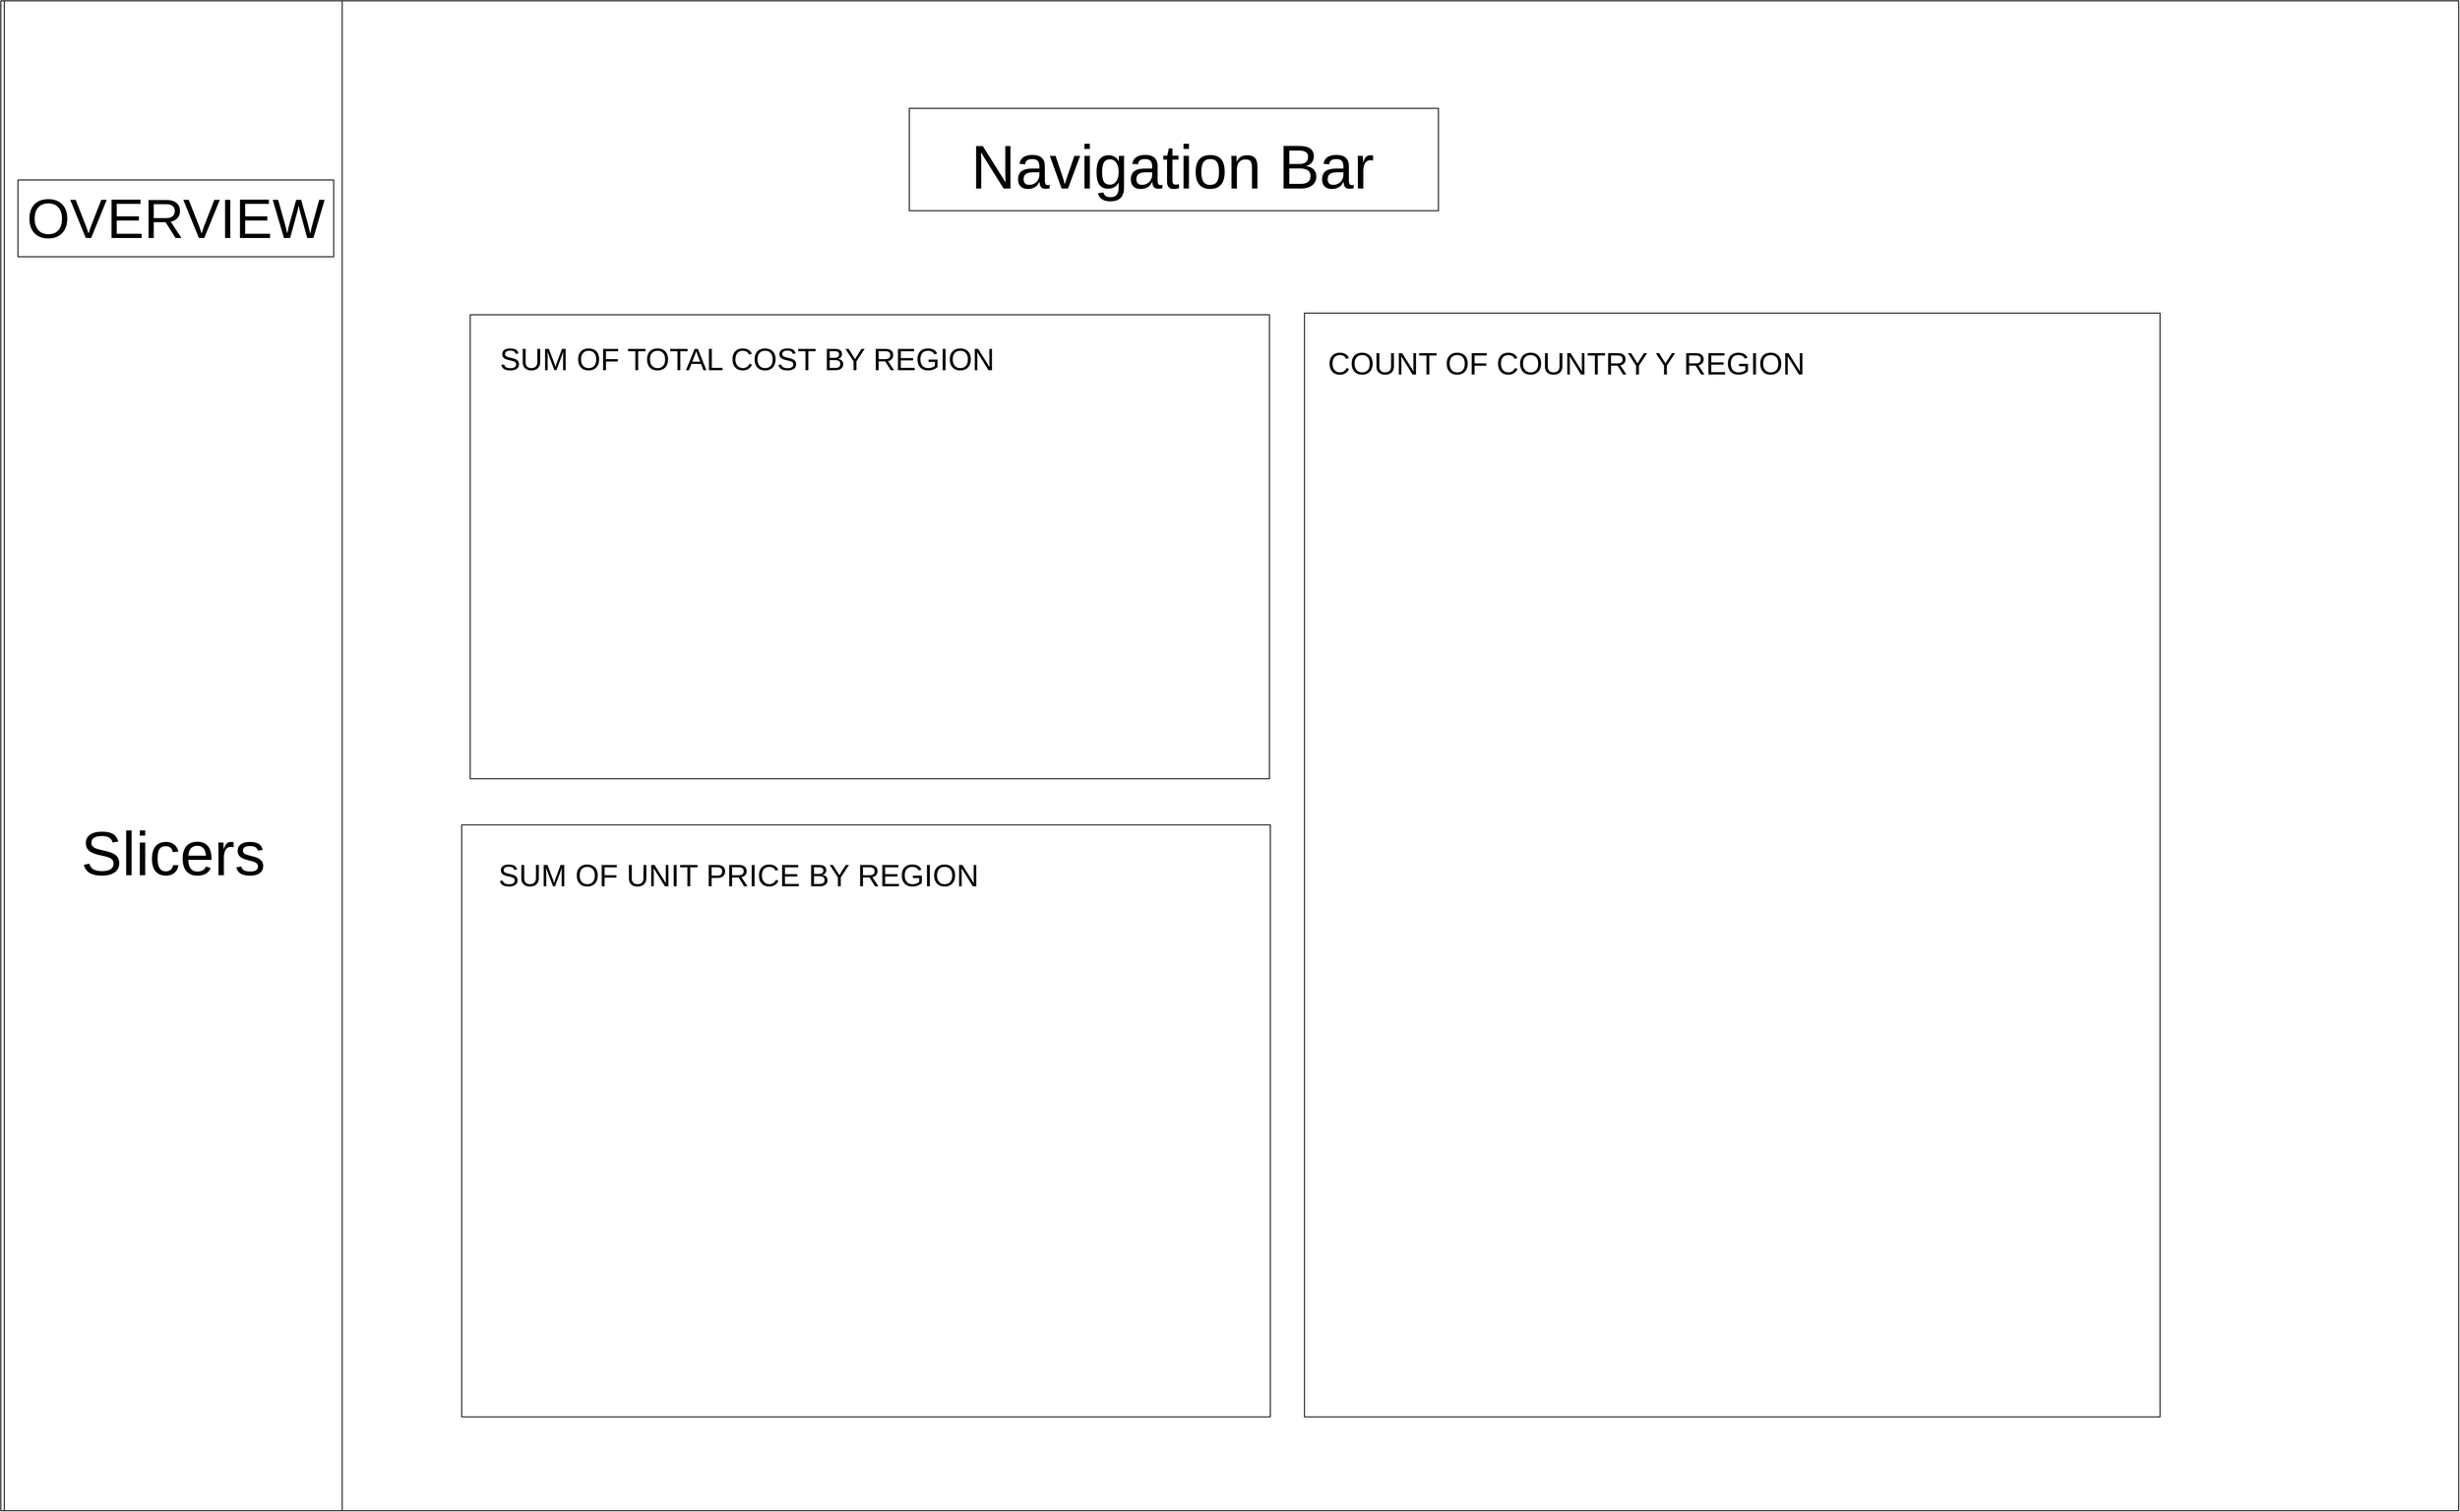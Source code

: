 <mxfile version="21.2.3" type="github" pages="4">
  <diagram name="Page-1" id="shxLxDpF6aS1rx0WZMZi">
    <mxGraphModel dx="4144" dy="2268" grid="1" gridSize="10" guides="1" tooltips="1" connect="1" arrows="1" fold="1" page="1" pageScale="1" pageWidth="1600" pageHeight="900" math="0" shadow="0">
      <root>
        <mxCell id="0" />
        <mxCell id="1" parent="0" />
        <mxCell id="ck3g-tB0TR1gMbrUt91q-1" value="" style="rounded=0;whiteSpace=wrap;html=1;" vertex="1" parent="1">
          <mxGeometry x="90" width="2880" height="1770" as="geometry" />
        </mxCell>
        <mxCell id="ck3g-tB0TR1gMbrUt91q-2" value="" style="rounded=0;whiteSpace=wrap;html=1;" vertex="1" parent="1">
          <mxGeometry x="94" width="396" height="1770" as="geometry" />
        </mxCell>
        <mxCell id="ck3g-tB0TR1gMbrUt91q-3" value="" style="rounded=0;whiteSpace=wrap;html=1;" vertex="1" parent="1">
          <mxGeometry x="640" y="368" width="936.5" height="544" as="geometry" />
        </mxCell>
        <mxCell id="ck3g-tB0TR1gMbrUt91q-4" value="" style="rounded=0;whiteSpace=wrap;html=1;" vertex="1" parent="1">
          <mxGeometry x="1154.5" y="126" width="620" height="120" as="geometry" />
        </mxCell>
        <mxCell id="ck3g-tB0TR1gMbrUt91q-5" value="&lt;span style=&quot;font-size: 72px;&quot;&gt;Slicers&lt;/span&gt;" style="text;html=1;strokeColor=none;fillColor=none;align=center;verticalAlign=middle;whiteSpace=wrap;rounded=0;" vertex="1" parent="1">
          <mxGeometry x="142" y="790" width="300" height="420" as="geometry" />
        </mxCell>
        <mxCell id="ck3g-tB0TR1gMbrUt91q-6" value="&lt;font style=&quot;font-size: 72px;&quot;&gt;Navigation&amp;nbsp;Bar&lt;br&gt;&lt;/font&gt;" style="text;html=1;strokeColor=none;fillColor=none;align=center;verticalAlign=middle;whiteSpace=wrap;rounded=0;" vertex="1" parent="1">
          <mxGeometry x="1192.5" y="40" width="540" height="310" as="geometry" />
        </mxCell>
        <mxCell id="ck3g-tB0TR1gMbrUt91q-7" value="&lt;font style=&quot;font-size: 36px;&quot;&gt;SUM OF TOTAL COST BY REGION&lt;/font&gt;" style="text;html=1;strokeColor=none;fillColor=none;align=center;verticalAlign=middle;whiteSpace=wrap;rounded=0;" vertex="1" parent="1">
          <mxGeometry x="600" y="200" width="729" height="440" as="geometry" />
        </mxCell>
        <mxCell id="ck3g-tB0TR1gMbrUt91q-8" value="" style="rounded=0;whiteSpace=wrap;html=1;" vertex="1" parent="1">
          <mxGeometry x="630" y="966" width="947.5" height="694" as="geometry" />
        </mxCell>
        <mxCell id="ck3g-tB0TR1gMbrUt91q-9" value="" style="rounded=0;whiteSpace=wrap;html=1;" vertex="1" parent="1">
          <mxGeometry x="1617.5" y="366" width="1002.5" height="1294" as="geometry" />
        </mxCell>
        <mxCell id="ck3g-tB0TR1gMbrUt91q-10" value="&lt;font style=&quot;font-size: 36px;&quot;&gt;COUNT OF COUNTRY Y REGION&lt;/font&gt;" style="text;html=1;strokeColor=none;fillColor=none;align=center;verticalAlign=middle;whiteSpace=wrap;rounded=0;" vertex="1" parent="1">
          <mxGeometry x="1560" y="210" width="729" height="430" as="geometry" />
        </mxCell>
        <mxCell id="ck3g-tB0TR1gMbrUt91q-11" value="&lt;font style=&quot;font-size: 36px;&quot;&gt;SUM OF UNIT PRICE BY REGION&lt;/font&gt;" style="text;html=1;strokeColor=none;fillColor=none;align=center;verticalAlign=middle;whiteSpace=wrap;rounded=0;" vertex="1" parent="1">
          <mxGeometry x="590" y="810" width="729" height="430" as="geometry" />
        </mxCell>
        <mxCell id="ck3g-tB0TR1gMbrUt91q-12" value="&lt;font style=&quot;font-size: 65px;&quot;&gt;OVERVIEW&lt;/font&gt;" style="rounded=0;whiteSpace=wrap;html=1;" vertex="1" parent="1">
          <mxGeometry x="110" y="210" width="370" height="90" as="geometry" />
        </mxCell>
      </root>
    </mxGraphModel>
  </diagram>
  <diagram id="wn2GZ2wXl6I2iBpBpi5Q" name="Page-2">
    <mxGraphModel dx="4144" dy="2268" grid="1" gridSize="10" guides="1" tooltips="1" connect="1" arrows="1" fold="1" page="1" pageScale="1" pageWidth="1600" pageHeight="900" math="0" shadow="0">
      <root>
        <mxCell id="0" />
        <mxCell id="1" parent="0" />
        <mxCell id="IYCyodOPx46WVCu3M2G2-2" value="" style="rounded=0;whiteSpace=wrap;html=1;" parent="1" vertex="1">
          <mxGeometry x="90" width="2880" height="1770" as="geometry" />
        </mxCell>
        <mxCell id="IYCyodOPx46WVCu3M2G2-3" value="" style="rounded=0;whiteSpace=wrap;html=1;" parent="1" vertex="1">
          <mxGeometry x="94" width="396" height="1770" as="geometry" />
        </mxCell>
        <mxCell id="IYCyodOPx46WVCu3M2G2-6" value="" style="rounded=0;whiteSpace=wrap;html=1;" parent="1" vertex="1">
          <mxGeometry x="640" y="368" width="936.5" height="544" as="geometry" />
        </mxCell>
        <mxCell id="IYCyodOPx46WVCu3M2G2-8" value="" style="rounded=0;whiteSpace=wrap;html=1;" parent="1" vertex="1">
          <mxGeometry x="1154.5" y="126" width="620" height="120" as="geometry" />
        </mxCell>
        <mxCell id="IYCyodOPx46WVCu3M2G2-9" value="&lt;span style=&quot;font-size: 72px;&quot;&gt;Slicers&lt;/span&gt;" style="text;html=1;strokeColor=none;fillColor=none;align=center;verticalAlign=middle;whiteSpace=wrap;rounded=0;" parent="1" vertex="1">
          <mxGeometry x="142" y="790" width="300" height="420" as="geometry" />
        </mxCell>
        <mxCell id="IYCyodOPx46WVCu3M2G2-10" value="&lt;font style=&quot;font-size: 72px;&quot;&gt;Navigation&amp;nbsp;Bar&lt;br&gt;&lt;/font&gt;" style="text;html=1;strokeColor=none;fillColor=none;align=center;verticalAlign=middle;whiteSpace=wrap;rounded=0;" parent="1" vertex="1">
          <mxGeometry x="1192.5" y="40" width="540" height="310" as="geometry" />
        </mxCell>
        <mxCell id="IYCyodOPx46WVCu3M2G2-11" value="&lt;font style=&quot;font-size: 36px;&quot;&gt;SUM OF TOTAL PROFIT&lt;/font&gt;" style="text;html=1;strokeColor=none;fillColor=none;align=center;verticalAlign=middle;whiteSpace=wrap;rounded=0;" parent="1" vertex="1">
          <mxGeometry x="540" y="205" width="729" height="440" as="geometry" />
        </mxCell>
        <mxCell id="zaTAto3qaK4FjuRli_af-12" value="" style="rounded=0;whiteSpace=wrap;html=1;" parent="1" vertex="1">
          <mxGeometry x="630" y="966" width="947.5" height="694" as="geometry" />
        </mxCell>
        <mxCell id="zaTAto3qaK4FjuRli_af-13" value="" style="rounded=0;whiteSpace=wrap;html=1;" parent="1" vertex="1">
          <mxGeometry x="1617.5" y="366" width="1002.5" height="544" as="geometry" />
        </mxCell>
        <mxCell id="c5eKRNtTt4P1NRR4ljIf-1" value="&lt;font style=&quot;font-size: 36px;&quot;&gt;NET PROFIT MARGIN&lt;/font&gt;" style="text;html=1;strokeColor=none;fillColor=none;align=center;verticalAlign=middle;whiteSpace=wrap;rounded=0;" parent="1" vertex="1">
          <mxGeometry x="1480" y="205" width="729" height="430" as="geometry" />
        </mxCell>
        <mxCell id="c5eKRNtTt4P1NRR4ljIf-2" value="&lt;font style=&quot;font-size: 36px;&quot;&gt;TOP 5 ITEM TYPES BY TOTAL PROFIT&lt;/font&gt;" style="text;html=1;strokeColor=none;fillColor=none;align=center;verticalAlign=middle;whiteSpace=wrap;rounded=0;" parent="1" vertex="1">
          <mxGeometry x="650" y="800" width="729" height="430" as="geometry" />
        </mxCell>
        <mxCell id="RwxaDe4NsNvuqcjUhcS7-1" value="&lt;font style=&quot;font-size: 72px;&quot;&gt;PROFIT&lt;/font&gt;" style="rounded=0;whiteSpace=wrap;html=1;" vertex="1" parent="1">
          <mxGeometry x="110" y="200" width="360" height="100" as="geometry" />
        </mxCell>
        <mxCell id="RwxaDe4NsNvuqcjUhcS7-2" value="" style="rounded=0;whiteSpace=wrap;html=1;" vertex="1" parent="1">
          <mxGeometry x="1617.5" y="966" width="1002.5" height="694" as="geometry" />
        </mxCell>
        <mxCell id="RwxaDe4NsNvuqcjUhcS7-3" value="&lt;font style=&quot;font-size: 36px;&quot;&gt;SUM OF TOTAL PROFIT BY REGION&lt;/font&gt;" style="text;html=1;strokeColor=none;fillColor=none;align=center;verticalAlign=middle;whiteSpace=wrap;rounded=0;" vertex="1" parent="1">
          <mxGeometry x="1610" y="790" width="729" height="430" as="geometry" />
        </mxCell>
      </root>
    </mxGraphModel>
  </diagram>
  <diagram id="bsxktoUgCdkuBMw2_PS_" name="Page-3">
    <mxGraphModel dx="3453" dy="1890" grid="1" gridSize="10" guides="1" tooltips="1" connect="1" arrows="1" fold="1" page="1" pageScale="1" pageWidth="1600" pageHeight="900" math="0" shadow="0">
      <root>
        <mxCell id="0" />
        <mxCell id="1" parent="0" />
        <mxCell id="mZUjIEl6dzacGEO06mt5-1" value="" style="rounded=0;whiteSpace=wrap;html=1;" vertex="1" parent="1">
          <mxGeometry x="90" width="2880" height="1770" as="geometry" />
        </mxCell>
        <mxCell id="mZUjIEl6dzacGEO06mt5-2" value="" style="rounded=0;whiteSpace=wrap;html=1;" vertex="1" parent="1">
          <mxGeometry x="94" width="396" height="1770" as="geometry" />
        </mxCell>
        <mxCell id="mZUjIEl6dzacGEO06mt5-3" value="" style="rounded=0;whiteSpace=wrap;html=1;" vertex="1" parent="1">
          <mxGeometry x="640" y="368" width="680" height="544" as="geometry" />
        </mxCell>
        <mxCell id="mZUjIEl6dzacGEO06mt5-4" value="" style="rounded=0;whiteSpace=wrap;html=1;" vertex="1" parent="1">
          <mxGeometry x="1154.5" y="126" width="620" height="120" as="geometry" />
        </mxCell>
        <mxCell id="mZUjIEl6dzacGEO06mt5-5" value="&lt;span style=&quot;font-size: 72px;&quot;&gt;Slicers&lt;/span&gt;" style="text;html=1;strokeColor=none;fillColor=none;align=center;verticalAlign=middle;whiteSpace=wrap;rounded=0;" vertex="1" parent="1">
          <mxGeometry x="142" y="790" width="300" height="420" as="geometry" />
        </mxCell>
        <mxCell id="mZUjIEl6dzacGEO06mt5-6" value="&lt;font style=&quot;font-size: 72px;&quot;&gt;Navigation&amp;nbsp;Bar&lt;br&gt;&lt;/font&gt;" style="text;html=1;strokeColor=none;fillColor=none;align=center;verticalAlign=middle;whiteSpace=wrap;rounded=0;" vertex="1" parent="1">
          <mxGeometry x="1192.5" y="40" width="540" height="310" as="geometry" />
        </mxCell>
        <mxCell id="mZUjIEl6dzacGEO06mt5-7" value="&lt;font style=&quot;font-size: 36px;&quot;&gt;SUM OF UNITS SOLD&lt;/font&gt;" style="text;html=1;strokeColor=none;fillColor=none;align=center;verticalAlign=middle;whiteSpace=wrap;rounded=0;" vertex="1" parent="1">
          <mxGeometry x="540" y="205" width="729" height="440" as="geometry" />
        </mxCell>
        <mxCell id="mZUjIEl6dzacGEO06mt5-8" value="" style="rounded=0;whiteSpace=wrap;html=1;" vertex="1" parent="1">
          <mxGeometry x="630" y="966" width="1130" height="694" as="geometry" />
        </mxCell>
        <mxCell id="mZUjIEl6dzacGEO06mt5-9" value="" style="rounded=0;whiteSpace=wrap;html=1;" vertex="1" parent="1">
          <mxGeometry x="1350" y="366" width="1270" height="544" as="geometry" />
        </mxCell>
        <mxCell id="mZUjIEl6dzacGEO06mt5-10" value="&lt;font style=&quot;font-size: 36px;&quot;&gt;TOP 5 COUNTRIES BY UNITS SOLD&lt;/font&gt;" style="text;html=1;strokeColor=none;fillColor=none;align=center;verticalAlign=middle;whiteSpace=wrap;rounded=0;" vertex="1" parent="1">
          <mxGeometry x="1480" y="205" width="729" height="430" as="geometry" />
        </mxCell>
        <mxCell id="mZUjIEl6dzacGEO06mt5-11" value="&lt;font style=&quot;font-size: 36px;&quot;&gt;TOP 5 ITEM TYPES BY SALES&lt;/font&gt;" style="text;html=1;strokeColor=none;fillColor=none;align=center;verticalAlign=middle;whiteSpace=wrap;rounded=0;" vertex="1" parent="1">
          <mxGeometry x="650" y="800" width="729" height="430" as="geometry" />
        </mxCell>
        <mxCell id="mZUjIEl6dzacGEO06mt5-12" value="&lt;font style=&quot;font-size: 72px;&quot;&gt;SALES&lt;/font&gt;" style="rounded=0;whiteSpace=wrap;html=1;" vertex="1" parent="1">
          <mxGeometry x="110" y="200" width="360" height="100" as="geometry" />
        </mxCell>
        <mxCell id="mZUjIEl6dzacGEO06mt5-13" value="" style="rounded=0;whiteSpace=wrap;html=1;" vertex="1" parent="1">
          <mxGeometry x="1790" y="966" width="830" height="694" as="geometry" />
        </mxCell>
        <mxCell id="mZUjIEl6dzacGEO06mt5-14" value="&lt;font style=&quot;font-size: 36px;&quot;&gt;SUM OF UNITS SOLD BY SALES CHANNEL&lt;/font&gt;" style="text;html=1;strokeColor=none;fillColor=none;align=center;verticalAlign=middle;whiteSpace=wrap;rounded=0;" vertex="1" parent="1">
          <mxGeometry x="1750" y="820" width="729" height="430" as="geometry" />
        </mxCell>
      </root>
    </mxGraphModel>
  </diagram>
  <diagram id="_Z2D7w7XpZNX1gvM3iQr" name="Page-4">
    <mxGraphModel dx="4144" dy="2268" grid="1" gridSize="10" guides="1" tooltips="1" connect="1" arrows="1" fold="1" page="1" pageScale="1" pageWidth="1600" pageHeight="900" math="0" shadow="0">
      <root>
        <mxCell id="0" />
        <mxCell id="1" parent="0" />
        <mxCell id="gY0Yvi80cwIZrNA5qvy5-1" value="" style="rounded=0;whiteSpace=wrap;html=1;" vertex="1" parent="1">
          <mxGeometry x="90" width="2880" height="1770" as="geometry" />
        </mxCell>
        <mxCell id="gY0Yvi80cwIZrNA5qvy5-2" value="" style="rounded=0;whiteSpace=wrap;html=1;" vertex="1" parent="1">
          <mxGeometry x="94" width="396" height="1770" as="geometry" />
        </mxCell>
        <mxCell id="gY0Yvi80cwIZrNA5qvy5-3" value="" style="rounded=0;whiteSpace=wrap;html=1;" vertex="1" parent="1">
          <mxGeometry x="640" y="368" width="936.5" height="544" as="geometry" />
        </mxCell>
        <mxCell id="gY0Yvi80cwIZrNA5qvy5-4" value="" style="rounded=0;whiteSpace=wrap;html=1;" vertex="1" parent="1">
          <mxGeometry x="1154.5" y="126" width="620" height="120" as="geometry" />
        </mxCell>
        <mxCell id="gY0Yvi80cwIZrNA5qvy5-5" value="&lt;span style=&quot;font-size: 72px;&quot;&gt;Slicers&lt;/span&gt;" style="text;html=1;strokeColor=none;fillColor=none;align=center;verticalAlign=middle;whiteSpace=wrap;rounded=0;" vertex="1" parent="1">
          <mxGeometry x="142" y="790" width="300" height="420" as="geometry" />
        </mxCell>
        <mxCell id="gY0Yvi80cwIZrNA5qvy5-6" value="&lt;font style=&quot;font-size: 72px;&quot;&gt;Navigation&amp;nbsp;Bar&lt;br&gt;&lt;/font&gt;" style="text;html=1;strokeColor=none;fillColor=none;align=center;verticalAlign=middle;whiteSpace=wrap;rounded=0;" vertex="1" parent="1">
          <mxGeometry x="1192.5" y="40" width="540" height="310" as="geometry" />
        </mxCell>
        <mxCell id="gY0Yvi80cwIZrNA5qvy5-7" value="&lt;font style=&quot;font-size: 36px;&quot;&gt;SUM OF TOTAL REVENUE BY YEAR&lt;/font&gt;" style="text;html=1;strokeColor=none;fillColor=none;align=center;verticalAlign=middle;whiteSpace=wrap;rounded=0;" vertex="1" parent="1">
          <mxGeometry x="610" y="195" width="729" height="440" as="geometry" />
        </mxCell>
        <mxCell id="gY0Yvi80cwIZrNA5qvy5-8" value="" style="rounded=0;whiteSpace=wrap;html=1;" vertex="1" parent="1">
          <mxGeometry x="630" y="966" width="947.5" height="694" as="geometry" />
        </mxCell>
        <mxCell id="gY0Yvi80cwIZrNA5qvy5-9" value="" style="rounded=0;whiteSpace=wrap;html=1;" vertex="1" parent="1">
          <mxGeometry x="1617.5" y="366" width="1002.5" height="544" as="geometry" />
        </mxCell>
        <mxCell id="gY0Yvi80cwIZrNA5qvy5-10" value="&lt;font style=&quot;font-size: 36px;&quot;&gt;SUM OF TOTAL REVENUE BY REGION&lt;/font&gt;" style="text;html=1;strokeColor=none;fillColor=none;align=center;verticalAlign=middle;whiteSpace=wrap;rounded=0;" vertex="1" parent="1">
          <mxGeometry x="1600" y="200" width="729" height="430" as="geometry" />
        </mxCell>
        <mxCell id="gY0Yvi80cwIZrNA5qvy5-11" value="&lt;font style=&quot;font-size: 36px;&quot;&gt;AVERAGE REVENUE BY REGION&lt;/font&gt;" style="text;html=1;strokeColor=none;fillColor=none;align=center;verticalAlign=middle;whiteSpace=wrap;rounded=0;" vertex="1" parent="1">
          <mxGeometry x="650" y="800" width="729" height="430" as="geometry" />
        </mxCell>
        <mxCell id="gY0Yvi80cwIZrNA5qvy5-12" value="&lt;font style=&quot;font-size: 72px;&quot;&gt;REVENUE&lt;/font&gt;" style="rounded=0;whiteSpace=wrap;html=1;" vertex="1" parent="1">
          <mxGeometry x="110" y="200" width="360" height="100" as="geometry" />
        </mxCell>
        <mxCell id="gY0Yvi80cwIZrNA5qvy5-13" value="" style="rounded=0;whiteSpace=wrap;html=1;" vertex="1" parent="1">
          <mxGeometry x="1617.5" y="966" width="1002.5" height="694" as="geometry" />
        </mxCell>
        <mxCell id="gY0Yvi80cwIZrNA5qvy5-14" value="&lt;font style=&quot;font-size: 36px;&quot;&gt;TOP 5 REVENUE BY ITEM TYPE&lt;/font&gt;" style="text;html=1;strokeColor=none;fillColor=none;align=center;verticalAlign=middle;whiteSpace=wrap;rounded=0;" vertex="1" parent="1">
          <mxGeometry x="1610" y="790" width="729" height="430" as="geometry" />
        </mxCell>
      </root>
    </mxGraphModel>
  </diagram>
</mxfile>

